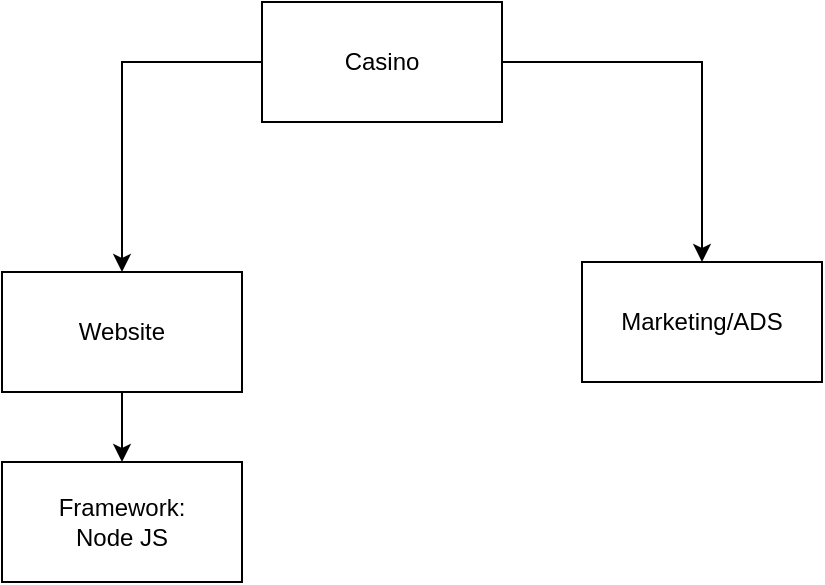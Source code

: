 <mxfile version="24.8.9">
  <diagram name="Page-1" id="cjA1ti-uWmoK_82rqhar">
    <mxGraphModel dx="478" dy="275" grid="1" gridSize="10" guides="1" tooltips="1" connect="1" arrows="1" fold="1" page="1" pageScale="1" pageWidth="827" pageHeight="1169" math="0" shadow="0">
      <root>
        <mxCell id="0" />
        <mxCell id="1" parent="0" />
        <mxCell id="ubzzAwV9C2eJGw6YLmtb-3" value="" style="edgeStyle=orthogonalEdgeStyle;rounded=0;orthogonalLoop=1;jettySize=auto;html=1;" edge="1" parent="1" source="ubzzAwV9C2eJGw6YLmtb-1" target="ubzzAwV9C2eJGw6YLmtb-2">
          <mxGeometry relative="1" as="geometry" />
        </mxCell>
        <mxCell id="ubzzAwV9C2eJGw6YLmtb-6" value="" style="edgeStyle=orthogonalEdgeStyle;rounded=0;orthogonalLoop=1;jettySize=auto;html=1;" edge="1" parent="1" source="ubzzAwV9C2eJGw6YLmtb-1" target="ubzzAwV9C2eJGw6YLmtb-5">
          <mxGeometry relative="1" as="geometry" />
        </mxCell>
        <mxCell id="ubzzAwV9C2eJGw6YLmtb-1" value="Casino" style="rounded=0;whiteSpace=wrap;html=1;" vertex="1" parent="1">
          <mxGeometry x="350" y="390" width="120" height="60" as="geometry" />
        </mxCell>
        <mxCell id="ubzzAwV9C2eJGw6YLmtb-8" value="" style="edgeStyle=orthogonalEdgeStyle;rounded=0;orthogonalLoop=1;jettySize=auto;html=1;" edge="1" parent="1" source="ubzzAwV9C2eJGw6YLmtb-2" target="ubzzAwV9C2eJGw6YLmtb-7">
          <mxGeometry relative="1" as="geometry" />
        </mxCell>
        <mxCell id="ubzzAwV9C2eJGw6YLmtb-2" value="Website" style="whiteSpace=wrap;html=1;rounded=0;" vertex="1" parent="1">
          <mxGeometry x="220" y="525" width="120" height="60" as="geometry" />
        </mxCell>
        <mxCell id="ubzzAwV9C2eJGw6YLmtb-5" value="Marketing/ADS" style="whiteSpace=wrap;html=1;rounded=0;" vertex="1" parent="1">
          <mxGeometry x="510" y="520" width="120" height="60" as="geometry" />
        </mxCell>
        <mxCell id="ubzzAwV9C2eJGw6YLmtb-7" value="Framework:&lt;br&gt;Node JS" style="whiteSpace=wrap;html=1;rounded=0;" vertex="1" parent="1">
          <mxGeometry x="220" y="620" width="120" height="60" as="geometry" />
        </mxCell>
      </root>
    </mxGraphModel>
  </diagram>
</mxfile>
